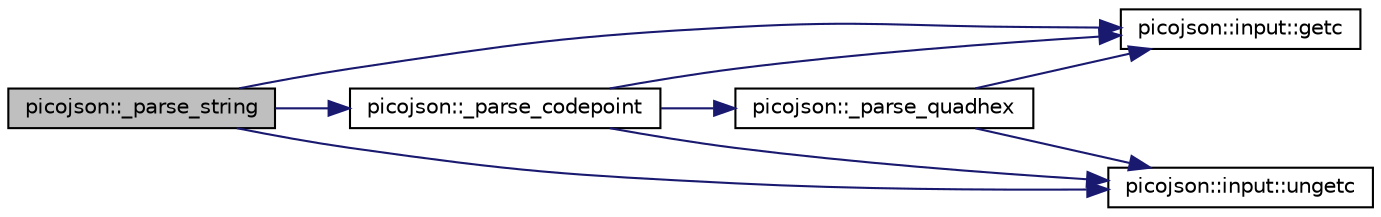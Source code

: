 digraph "picojson::_parse_string"
{
  edge [fontname="Helvetica",fontsize="10",labelfontname="Helvetica",labelfontsize="10"];
  node [fontname="Helvetica",fontsize="10",shape=record];
  rankdir="LR";
  Node101 [label="picojson::_parse_string",height=0.2,width=0.4,color="black", fillcolor="grey75", style="filled", fontcolor="black"];
  Node101 -> Node102 [color="midnightblue",fontsize="10",style="solid",fontname="Helvetica"];
  Node102 [label="picojson::input::getc",height=0.2,width=0.4,color="black", fillcolor="white", style="filled",URL="$classpicojson_1_1input.html#a3e8ba0b09a989efa0dc583096984ea8e"];
  Node101 -> Node103 [color="midnightblue",fontsize="10",style="solid",fontname="Helvetica"];
  Node103 [label="picojson::input::ungetc",height=0.2,width=0.4,color="black", fillcolor="white", style="filled",URL="$classpicojson_1_1input.html#a96ccc244e73b2ab87ded38c98e98d573"];
  Node101 -> Node104 [color="midnightblue",fontsize="10",style="solid",fontname="Helvetica"];
  Node104 [label="picojson::_parse_codepoint",height=0.2,width=0.4,color="black", fillcolor="white", style="filled",URL="$namespacepicojson.html#a05316c2614f3e7a4559ce1d1003eb051"];
  Node104 -> Node105 [color="midnightblue",fontsize="10",style="solid",fontname="Helvetica"];
  Node105 [label="picojson::_parse_quadhex",height=0.2,width=0.4,color="black", fillcolor="white", style="filled",URL="$namespacepicojson.html#a92d4f60542bbdfe8203f10e1fcce9368"];
  Node105 -> Node102 [color="midnightblue",fontsize="10",style="solid",fontname="Helvetica"];
  Node105 -> Node103 [color="midnightblue",fontsize="10",style="solid",fontname="Helvetica"];
  Node104 -> Node102 [color="midnightblue",fontsize="10",style="solid",fontname="Helvetica"];
  Node104 -> Node103 [color="midnightblue",fontsize="10",style="solid",fontname="Helvetica"];
}
